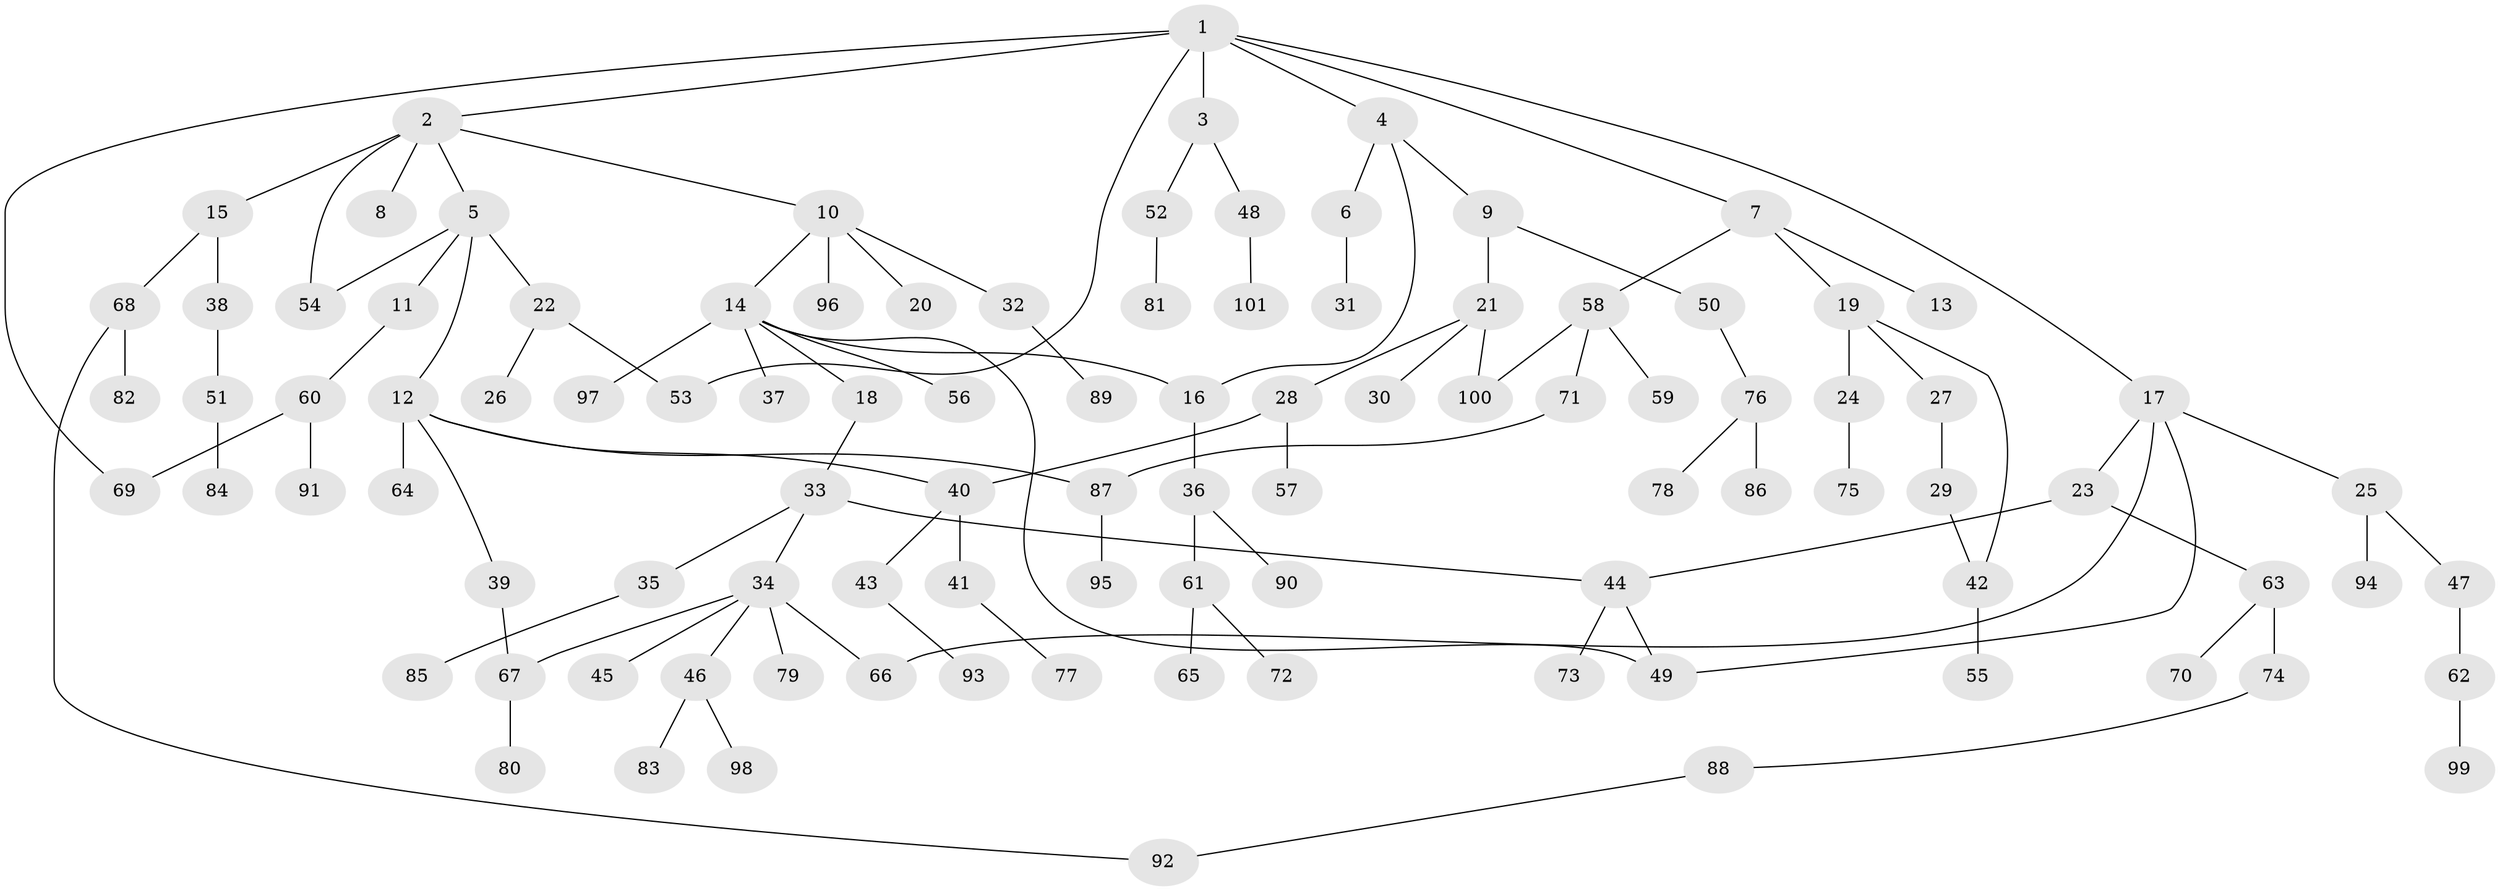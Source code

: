 // Generated by graph-tools (version 1.1) at 2025/49/03/09/25 03:49:21]
// undirected, 101 vertices, 114 edges
graph export_dot {
graph [start="1"]
  node [color=gray90,style=filled];
  1;
  2;
  3;
  4;
  5;
  6;
  7;
  8;
  9;
  10;
  11;
  12;
  13;
  14;
  15;
  16;
  17;
  18;
  19;
  20;
  21;
  22;
  23;
  24;
  25;
  26;
  27;
  28;
  29;
  30;
  31;
  32;
  33;
  34;
  35;
  36;
  37;
  38;
  39;
  40;
  41;
  42;
  43;
  44;
  45;
  46;
  47;
  48;
  49;
  50;
  51;
  52;
  53;
  54;
  55;
  56;
  57;
  58;
  59;
  60;
  61;
  62;
  63;
  64;
  65;
  66;
  67;
  68;
  69;
  70;
  71;
  72;
  73;
  74;
  75;
  76;
  77;
  78;
  79;
  80;
  81;
  82;
  83;
  84;
  85;
  86;
  87;
  88;
  89;
  90;
  91;
  92;
  93;
  94;
  95;
  96;
  97;
  98;
  99;
  100;
  101;
  1 -- 2;
  1 -- 3;
  1 -- 4;
  1 -- 7;
  1 -- 17;
  1 -- 69;
  1 -- 53;
  2 -- 5;
  2 -- 8;
  2 -- 10;
  2 -- 15;
  2 -- 54;
  3 -- 48;
  3 -- 52;
  4 -- 6;
  4 -- 9;
  4 -- 16;
  5 -- 11;
  5 -- 12;
  5 -- 22;
  5 -- 54;
  6 -- 31;
  7 -- 13;
  7 -- 19;
  7 -- 58;
  9 -- 21;
  9 -- 50;
  10 -- 14;
  10 -- 20;
  10 -- 32;
  10 -- 96;
  11 -- 60;
  12 -- 39;
  12 -- 40;
  12 -- 64;
  12 -- 87;
  14 -- 18;
  14 -- 37;
  14 -- 49;
  14 -- 56;
  14 -- 97;
  14 -- 16;
  15 -- 38;
  15 -- 68;
  16 -- 36;
  17 -- 23;
  17 -- 25;
  17 -- 49;
  17 -- 66;
  18 -- 33;
  19 -- 24;
  19 -- 27;
  19 -- 42;
  21 -- 28;
  21 -- 30;
  21 -- 100;
  22 -- 26;
  22 -- 53;
  23 -- 63;
  23 -- 44;
  24 -- 75;
  25 -- 47;
  25 -- 94;
  27 -- 29;
  28 -- 57;
  28 -- 40;
  29 -- 42;
  32 -- 89;
  33 -- 34;
  33 -- 35;
  33 -- 44;
  34 -- 45;
  34 -- 46;
  34 -- 66;
  34 -- 79;
  34 -- 67;
  35 -- 85;
  36 -- 61;
  36 -- 90;
  38 -- 51;
  39 -- 67;
  40 -- 41;
  40 -- 43;
  41 -- 77;
  42 -- 55;
  43 -- 93;
  44 -- 73;
  44 -- 49;
  46 -- 83;
  46 -- 98;
  47 -- 62;
  48 -- 101;
  50 -- 76;
  51 -- 84;
  52 -- 81;
  58 -- 59;
  58 -- 71;
  58 -- 100;
  60 -- 69;
  60 -- 91;
  61 -- 65;
  61 -- 72;
  62 -- 99;
  63 -- 70;
  63 -- 74;
  67 -- 80;
  68 -- 82;
  68 -- 92;
  71 -- 87;
  74 -- 88;
  76 -- 78;
  76 -- 86;
  87 -- 95;
  88 -- 92;
}
